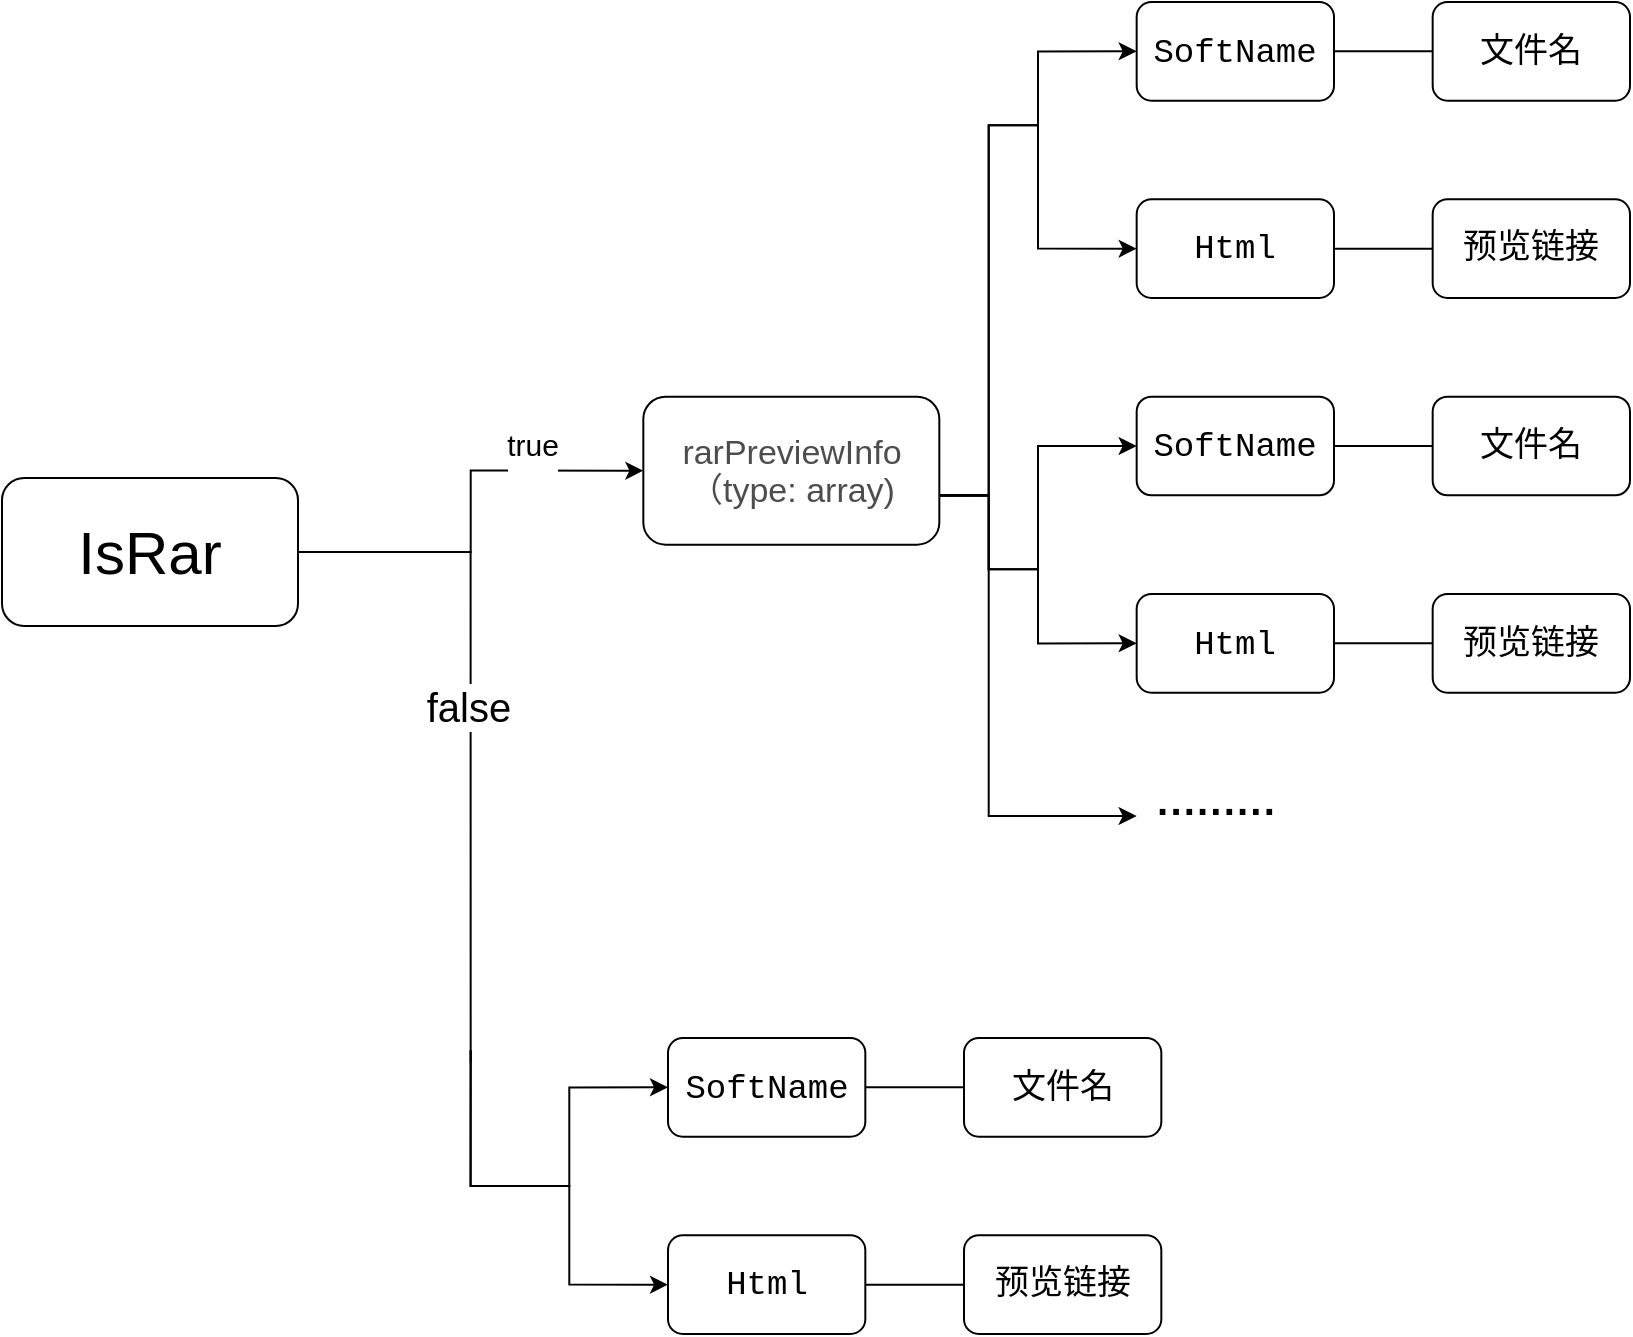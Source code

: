 <mxfile version="18.0.1" type="device"><diagram id="JlMTTUAl3hiSqVjWN_ON" name="第 1 页"><mxGraphModel dx="1887" dy="1180" grid="1" gridSize="10" guides="1" tooltips="1" connect="1" arrows="1" fold="1" page="1" pageScale="1" pageWidth="1169" pageHeight="827" math="0" shadow="0"><root><mxCell id="0"/><mxCell id="1" parent="0"/><mxCell id="w5JvIcHMsxZx27GaIgtG-39" value="" style="group" vertex="1" connectable="0" parent="1"><mxGeometry x="178" y="81" width="814" height="666" as="geometry"/></mxCell><mxCell id="w5JvIcHMsxZx27GaIgtG-26" style="edgeStyle=orthogonalEdgeStyle;rounded=0;orthogonalLoop=1;jettySize=auto;html=1;fontFamily=Helvetica;fontSize=20;fontColor=#000000;endArrow=none;endFill=0;" edge="1" parent="w5JvIcHMsxZx27GaIgtG-39" source="w5JvIcHMsxZx27GaIgtG-1"><mxGeometry relative="1" as="geometry"><mxPoint x="234.333" y="530.333" as="targetPoint"/><Array as="points"><mxPoint x="234.333" y="275.033"/></Array></mxGeometry></mxCell><mxCell id="w5JvIcHMsxZx27GaIgtG-27" value="false" style="edgeLabel;html=1;align=center;verticalAlign=middle;resizable=0;points=[];fontSize=20;fontFamily=Helvetica;fontColor=#000000;" vertex="1" connectable="0" parent="w5JvIcHMsxZx27GaIgtG-26"><mxGeometry x="-0.108" y="-2" relative="1" as="geometry"><mxPoint y="11" as="offset"/></mxGeometry></mxCell><mxCell id="w5JvIcHMsxZx27GaIgtG-1" value="&lt;font style=&quot;font-size: 30px;&quot;&gt;IsRar&lt;/font&gt;" style="rounded=1;whiteSpace=wrap;html=1;" vertex="1" parent="w5JvIcHMsxZx27GaIgtG-39"><mxGeometry y="238.033" width="148" height="74" as="geometry"/></mxCell><mxCell id="w5JvIcHMsxZx27GaIgtG-5" style="edgeStyle=orthogonalEdgeStyle;rounded=0;orthogonalLoop=1;jettySize=auto;html=1;fontFamily=Helvetica;fontSize=17;fontColor=#4D4D4D;entryX=0;entryY=0.5;entryDx=0;entryDy=0;" edge="1" parent="w5JvIcHMsxZx27GaIgtG-39" target="w5JvIcHMsxZx27GaIgtG-6"><mxGeometry relative="1" as="geometry"><mxPoint x="542.667" y="-12.333" as="targetPoint"/><mxPoint x="481" y="246.667" as="sourcePoint"/><Array as="points"><mxPoint x="468.667" y="246.667"/><mxPoint x="493.333" y="246.667"/><mxPoint x="493.333" y="61.667"/><mxPoint x="518" y="61.667"/><mxPoint x="518" y="24.667"/></Array></mxGeometry></mxCell><mxCell id="w5JvIcHMsxZx27GaIgtG-13" style="edgeStyle=orthogonalEdgeStyle;rounded=0;orthogonalLoop=1;jettySize=auto;html=1;entryX=0;entryY=0.5;entryDx=0;entryDy=0;fontFamily=Helvetica;fontSize=17;fontColor=#000000;endArrow=classic;endFill=1;" edge="1" parent="w5JvIcHMsxZx27GaIgtG-39" target="w5JvIcHMsxZx27GaIgtG-11"><mxGeometry relative="1" as="geometry"><mxPoint x="481" y="246.667" as="sourcePoint"/><Array as="points"><mxPoint x="468.667" y="246.667"/><mxPoint x="493.333" y="246.667"/><mxPoint x="493.333" y="61.667"/><mxPoint x="518" y="61.667"/><mxPoint x="518" y="123.333"/></Array></mxGeometry></mxCell><mxCell id="w5JvIcHMsxZx27GaIgtG-23" style="edgeStyle=orthogonalEdgeStyle;rounded=0;orthogonalLoop=1;jettySize=auto;html=1;fontFamily=Helvetica;fontSize=17;fontColor=#000000;endArrow=classic;endFill=1;" edge="1" parent="w5JvIcHMsxZx27GaIgtG-39"><mxGeometry relative="1" as="geometry"><mxPoint x="567.333" y="407.0" as="targetPoint"/><mxPoint x="481" y="246.667" as="sourcePoint"/><Array as="points"><mxPoint x="468.667" y="246.667"/><mxPoint x="493.333" y="246.667"/><mxPoint x="493.333" y="407"/></Array></mxGeometry></mxCell><mxCell id="w5JvIcHMsxZx27GaIgtG-4" value="&lt;div style=&quot;font-size: 17px; line-height: 19px;&quot;&gt;&lt;font color=&quot;#4d4d4d&quot; style=&quot;font-size: 17px;&quot;&gt;rarPreviewInfo&lt;/font&gt;&lt;/div&gt;&lt;div style=&quot;font-size: 17px; line-height: 19px;&quot;&gt;&lt;font color=&quot;#4d4d4d&quot; style=&quot;font-size: 17px;&quot;&gt;（type: array)&lt;/font&gt;&lt;/div&gt;" style="rounded=1;whiteSpace=wrap;html=1;fontSize=17;fillColor=none;" vertex="1" parent="w5JvIcHMsxZx27GaIgtG-39"><mxGeometry x="320.667" y="197.333" width="148" height="74" as="geometry"/></mxCell><mxCell id="w5JvIcHMsxZx27GaIgtG-2" style="edgeStyle=orthogonalEdgeStyle;rounded=0;orthogonalLoop=1;jettySize=auto;html=1;fontSize=30;entryX=0;entryY=0.5;entryDx=0;entryDy=0;exitX=1;exitY=0.5;exitDx=0;exitDy=0;" edge="1" parent="w5JvIcHMsxZx27GaIgtG-39" source="w5JvIcHMsxZx27GaIgtG-1" target="w5JvIcHMsxZx27GaIgtG-4"><mxGeometry relative="1" as="geometry"><mxPoint x="320.667" y="139.367" as="targetPoint"/><Array as="points"><mxPoint x="234.333" y="275.033"/><mxPoint x="234.333" y="234.333"/></Array></mxGeometry></mxCell><mxCell id="w5JvIcHMsxZx27GaIgtG-3" value="&lt;span style=&quot;font-size: 15px;&quot;&gt;true&lt;br&gt;&lt;/span&gt;" style="edgeLabel;html=1;align=center;verticalAlign=middle;resizable=0;points=[];fontSize=30;" vertex="1" connectable="0" parent="w5JvIcHMsxZx27GaIgtG-2"><mxGeometry x="0.1" relative="1" as="geometry"><mxPoint x="30" y="-28" as="offset"/></mxGeometry></mxCell><mxCell id="w5JvIcHMsxZx27GaIgtG-6" value="&lt;div style=&quot;font-family: Consolas, &amp;quot;Courier New&amp;quot;, monospace; font-size: 17px; line-height: 19px;&quot;&gt;&lt;font style=&quot;font-size: 17px;&quot; color=&quot;#000000&quot;&gt;SoftName&lt;/font&gt;&lt;/div&gt;" style="rounded=1;whiteSpace=wrap;html=1;labelBackgroundColor=none;fontFamily=Helvetica;fontSize=17;fontColor=#4D4D4D;fillColor=none;" vertex="1" parent="w5JvIcHMsxZx27GaIgtG-39"><mxGeometry x="567.333" width="98.667" height="49.333" as="geometry"/></mxCell><mxCell id="w5JvIcHMsxZx27GaIgtG-7" value="&lt;div style=&quot;font-family: Consolas, &amp;quot;Courier New&amp;quot;, monospace; font-size: 17px; line-height: 19px;&quot;&gt;&lt;font color=&quot;#000000&quot; style=&quot;font-size: 17px;&quot;&gt;文件名&lt;/font&gt;&lt;/div&gt;" style="rounded=1;whiteSpace=wrap;html=1;labelBackgroundColor=none;fontFamily=Helvetica;fontSize=17;fontColor=#4D4D4D;fillColor=none;" vertex="1" parent="w5JvIcHMsxZx27GaIgtG-39"><mxGeometry x="715.333" width="98.667" height="49.333" as="geometry"/></mxCell><mxCell id="w5JvIcHMsxZx27GaIgtG-8" value="" style="edgeStyle=orthogonalEdgeStyle;rounded=0;orthogonalLoop=1;jettySize=auto;html=1;fontFamily=Helvetica;fontSize=17;fontColor=#000000;endArrow=none;endFill=0;" edge="1" parent="w5JvIcHMsxZx27GaIgtG-39" source="w5JvIcHMsxZx27GaIgtG-6" target="w5JvIcHMsxZx27GaIgtG-7"><mxGeometry relative="1" as="geometry"/></mxCell><mxCell id="w5JvIcHMsxZx27GaIgtG-11" value="&lt;div style=&quot;font-family: Consolas, &amp;quot;Courier New&amp;quot;, monospace; font-size: 17px; line-height: 19px;&quot;&gt;&lt;font style=&quot;font-size: 17px;&quot; color=&quot;#000000&quot;&gt;Html&lt;/font&gt;&lt;/div&gt;" style="rounded=1;whiteSpace=wrap;html=1;labelBackgroundColor=none;fontFamily=Helvetica;fontSize=17;fontColor=#4D4D4D;fillColor=none;" vertex="1" parent="w5JvIcHMsxZx27GaIgtG-39"><mxGeometry x="567.333" y="98.667" width="98.667" height="49.333" as="geometry"/></mxCell><mxCell id="w5JvIcHMsxZx27GaIgtG-12" value="&lt;div style=&quot;font-family: Consolas, &amp;quot;Courier New&amp;quot;, monospace; font-size: 17px; line-height: 19px;&quot;&gt;&lt;font color=&quot;#000000&quot; style=&quot;font-size: 17px;&quot;&gt;预览链接&lt;/font&gt;&lt;/div&gt;" style="rounded=1;whiteSpace=wrap;html=1;labelBackgroundColor=none;fontFamily=Helvetica;fontSize=17;fontColor=#4D4D4D;fillColor=none;" vertex="1" parent="w5JvIcHMsxZx27GaIgtG-39"><mxGeometry x="715.333" y="98.667" width="98.667" height="49.333" as="geometry"/></mxCell><mxCell id="w5JvIcHMsxZx27GaIgtG-10" value="" style="edgeStyle=orthogonalEdgeStyle;rounded=0;orthogonalLoop=1;jettySize=auto;html=1;fontFamily=Helvetica;fontSize=17;fontColor=#000000;endArrow=none;endFill=0;" edge="1" source="w5JvIcHMsxZx27GaIgtG-11" target="w5JvIcHMsxZx27GaIgtG-12" parent="w5JvIcHMsxZx27GaIgtG-39"><mxGeometry relative="1" as="geometry"/></mxCell><mxCell id="w5JvIcHMsxZx27GaIgtG-14" style="edgeStyle=orthogonalEdgeStyle;rounded=0;orthogonalLoop=1;jettySize=auto;html=1;fontFamily=Helvetica;fontSize=17;fontColor=#4D4D4D;entryX=0;entryY=0.5;entryDx=0;entryDy=0;" edge="1" target="w5JvIcHMsxZx27GaIgtG-17" parent="w5JvIcHMsxZx27GaIgtG-39"><mxGeometry relative="1" as="geometry"><mxPoint x="542.667" y="209.667" as="targetPoint"/><mxPoint x="493.333" y="246.667" as="sourcePoint"/><Array as="points"><mxPoint x="468.667" y="246.667"/><mxPoint x="493.333" y="246.667"/><mxPoint x="493.333" y="283.667"/><mxPoint x="518" y="283.667"/><mxPoint x="518" y="222"/></Array></mxGeometry></mxCell><mxCell id="w5JvIcHMsxZx27GaIgtG-15" style="edgeStyle=orthogonalEdgeStyle;rounded=0;orthogonalLoop=1;jettySize=auto;html=1;entryX=0;entryY=0.5;entryDx=0;entryDy=0;fontFamily=Helvetica;fontSize=17;fontColor=#000000;endArrow=classic;endFill=1;" edge="1" target="w5JvIcHMsxZx27GaIgtG-20" parent="w5JvIcHMsxZx27GaIgtG-39"><mxGeometry relative="1" as="geometry"><mxPoint x="481" y="246.667" as="sourcePoint"/><Array as="points"><mxPoint x="468.667" y="246.667"/><mxPoint x="493.333" y="246.667"/><mxPoint x="493.333" y="283.667"/><mxPoint x="518" y="283.667"/><mxPoint x="518" y="320.667"/></Array></mxGeometry></mxCell><mxCell id="w5JvIcHMsxZx27GaIgtG-17" value="&lt;div style=&quot;font-family: Consolas, &amp;quot;Courier New&amp;quot;, monospace; font-size: 17px; line-height: 19px;&quot;&gt;&lt;font style=&quot;font-size: 17px;&quot; color=&quot;#000000&quot;&gt;SoftName&lt;/font&gt;&lt;/div&gt;" style="rounded=1;whiteSpace=wrap;html=1;labelBackgroundColor=none;fontFamily=Helvetica;fontSize=17;fontColor=#4D4D4D;fillColor=none;" vertex="1" parent="w5JvIcHMsxZx27GaIgtG-39"><mxGeometry x="567.333" y="197.333" width="98.667" height="49.333" as="geometry"/></mxCell><mxCell id="w5JvIcHMsxZx27GaIgtG-18" value="&lt;div style=&quot;font-family: Consolas, &amp;quot;Courier New&amp;quot;, monospace; font-size: 17px; line-height: 19px;&quot;&gt;&lt;font color=&quot;#000000&quot; style=&quot;font-size: 17px;&quot;&gt;文件名&lt;/font&gt;&lt;/div&gt;" style="rounded=1;whiteSpace=wrap;html=1;labelBackgroundColor=none;fontFamily=Helvetica;fontSize=17;fontColor=#4D4D4D;fillColor=none;" vertex="1" parent="w5JvIcHMsxZx27GaIgtG-39"><mxGeometry x="715.333" y="197.333" width="98.667" height="49.333" as="geometry"/></mxCell><mxCell id="w5JvIcHMsxZx27GaIgtG-16" value="" style="edgeStyle=orthogonalEdgeStyle;rounded=0;orthogonalLoop=1;jettySize=auto;html=1;fontFamily=Helvetica;fontSize=17;fontColor=#000000;endArrow=none;endFill=0;" edge="1" source="w5JvIcHMsxZx27GaIgtG-17" target="w5JvIcHMsxZx27GaIgtG-18" parent="w5JvIcHMsxZx27GaIgtG-39"><mxGeometry relative="1" as="geometry"/></mxCell><mxCell id="w5JvIcHMsxZx27GaIgtG-20" value="&lt;div style=&quot;font-family: Consolas, &amp;quot;Courier New&amp;quot;, monospace; font-size: 17px; line-height: 19px;&quot;&gt;&lt;font style=&quot;font-size: 17px;&quot; color=&quot;#000000&quot;&gt;Html&lt;/font&gt;&lt;/div&gt;" style="rounded=1;whiteSpace=wrap;html=1;labelBackgroundColor=none;fontFamily=Helvetica;fontSize=17;fontColor=#4D4D4D;fillColor=none;" vertex="1" parent="w5JvIcHMsxZx27GaIgtG-39"><mxGeometry x="567.333" y="296" width="98.667" height="49.333" as="geometry"/></mxCell><mxCell id="w5JvIcHMsxZx27GaIgtG-21" value="&lt;div style=&quot;font-family: Consolas, &amp;quot;Courier New&amp;quot;, monospace; font-size: 17px; line-height: 19px;&quot;&gt;&lt;font color=&quot;#000000&quot; style=&quot;font-size: 17px;&quot;&gt;预览链接&lt;/font&gt;&lt;/div&gt;" style="rounded=1;whiteSpace=wrap;html=1;labelBackgroundColor=none;fontFamily=Helvetica;fontSize=17;fontColor=#4D4D4D;fillColor=none;" vertex="1" parent="w5JvIcHMsxZx27GaIgtG-39"><mxGeometry x="715.333" y="296" width="98.667" height="49.333" as="geometry"/></mxCell><mxCell id="w5JvIcHMsxZx27GaIgtG-19" value="" style="edgeStyle=orthogonalEdgeStyle;rounded=0;orthogonalLoop=1;jettySize=auto;html=1;fontFamily=Helvetica;fontSize=17;fontColor=#000000;endArrow=none;endFill=0;" edge="1" source="w5JvIcHMsxZx27GaIgtG-20" target="w5JvIcHMsxZx27GaIgtG-21" parent="w5JvIcHMsxZx27GaIgtG-39"><mxGeometry relative="1" as="geometry"/></mxCell><mxCell id="w5JvIcHMsxZx27GaIgtG-25" value="&lt;font style=&quot;font-size: 20px;&quot;&gt;·········&lt;/font&gt;" style="text;html=1;align=center;verticalAlign=middle;resizable=0;points=[];autosize=1;strokeColor=none;fillColor=none;fontSize=20;fontFamily=Helvetica;fontColor=#000000;fontStyle=1" vertex="1" parent="w5JvIcHMsxZx27GaIgtG-39"><mxGeometry x="567.333" y="388.5" width="80" height="30" as="geometry"/></mxCell><mxCell id="w5JvIcHMsxZx27GaIgtG-29" value="&lt;div style=&quot;font-family: Consolas, &amp;quot;Courier New&amp;quot;, monospace; font-size: 17px; line-height: 19px;&quot;&gt;&lt;font style=&quot;font-size: 17px;&quot; color=&quot;#000000&quot;&gt;SoftName&lt;/font&gt;&lt;/div&gt;" style="rounded=1;whiteSpace=wrap;html=1;labelBackgroundColor=none;fontFamily=Helvetica;fontSize=17;fontColor=#4D4D4D;fillColor=none;" vertex="1" parent="w5JvIcHMsxZx27GaIgtG-39"><mxGeometry x="333" y="518" width="98.667" height="49.333" as="geometry"/></mxCell><mxCell id="w5JvIcHMsxZx27GaIgtG-30" value="&lt;div style=&quot;font-family: Consolas, &amp;quot;Courier New&amp;quot;, monospace; font-size: 17px; line-height: 19px;&quot;&gt;&lt;font color=&quot;#000000&quot; style=&quot;font-size: 17px;&quot;&gt;文件名&lt;/font&gt;&lt;/div&gt;" style="rounded=1;whiteSpace=wrap;html=1;labelBackgroundColor=none;fontFamily=Helvetica;fontSize=17;fontColor=#4D4D4D;fillColor=none;" vertex="1" parent="w5JvIcHMsxZx27GaIgtG-39"><mxGeometry x="481" y="518" width="98.667" height="49.333" as="geometry"/></mxCell><mxCell id="w5JvIcHMsxZx27GaIgtG-28" value="" style="edgeStyle=orthogonalEdgeStyle;rounded=0;orthogonalLoop=1;jettySize=auto;html=1;fontFamily=Helvetica;fontSize=17;fontColor=#000000;endArrow=none;endFill=0;" edge="1" source="w5JvIcHMsxZx27GaIgtG-29" target="w5JvIcHMsxZx27GaIgtG-30" parent="w5JvIcHMsxZx27GaIgtG-39"><mxGeometry relative="1" as="geometry"/></mxCell><mxCell id="w5JvIcHMsxZx27GaIgtG-32" value="&lt;div style=&quot;font-family: Consolas, &amp;quot;Courier New&amp;quot;, monospace; font-size: 17px; line-height: 19px;&quot;&gt;&lt;font style=&quot;font-size: 17px;&quot; color=&quot;#000000&quot;&gt;Html&lt;/font&gt;&lt;/div&gt;" style="rounded=1;whiteSpace=wrap;html=1;labelBackgroundColor=none;fontFamily=Helvetica;fontSize=17;fontColor=#4D4D4D;fillColor=none;" vertex="1" parent="w5JvIcHMsxZx27GaIgtG-39"><mxGeometry x="333" y="616.667" width="98.667" height="49.333" as="geometry"/></mxCell><mxCell id="w5JvIcHMsxZx27GaIgtG-33" value="&lt;div style=&quot;font-family: Consolas, &amp;quot;Courier New&amp;quot;, monospace; font-size: 17px; line-height: 19px;&quot;&gt;&lt;font color=&quot;#000000&quot; style=&quot;font-size: 17px;&quot;&gt;预览链接&lt;/font&gt;&lt;/div&gt;" style="rounded=1;whiteSpace=wrap;html=1;labelBackgroundColor=none;fontFamily=Helvetica;fontSize=17;fontColor=#4D4D4D;fillColor=none;" vertex="1" parent="w5JvIcHMsxZx27GaIgtG-39"><mxGeometry x="481" y="616.667" width="98.667" height="49.333" as="geometry"/></mxCell><mxCell id="w5JvIcHMsxZx27GaIgtG-31" value="" style="edgeStyle=orthogonalEdgeStyle;rounded=0;orthogonalLoop=1;jettySize=auto;html=1;fontFamily=Helvetica;fontSize=17;fontColor=#000000;endArrow=none;endFill=0;" edge="1" source="w5JvIcHMsxZx27GaIgtG-32" target="w5JvIcHMsxZx27GaIgtG-33" parent="w5JvIcHMsxZx27GaIgtG-39"><mxGeometry relative="1" as="geometry"/></mxCell><mxCell id="w5JvIcHMsxZx27GaIgtG-37" value="" style="endArrow=classic;html=1;rounded=0;fontFamily=Helvetica;fontSize=20;fontColor=#000000;entryX=0;entryY=0.5;entryDx=0;entryDy=0;edgeStyle=orthogonalEdgeStyle;" edge="1" parent="w5JvIcHMsxZx27GaIgtG-39" target="w5JvIcHMsxZx27GaIgtG-29"><mxGeometry width="50" height="50" relative="1" as="geometry"><mxPoint x="234.333" y="524.167" as="sourcePoint"/><mxPoint x="629" y="339.167" as="targetPoint"/><Array as="points"><mxPoint x="234.333" y="592"/><mxPoint x="283.667" y="592"/><mxPoint x="283.667" y="542.667"/></Array></mxGeometry></mxCell><mxCell id="w5JvIcHMsxZx27GaIgtG-38" value="" style="endArrow=classic;html=1;rounded=0;fontFamily=Helvetica;fontSize=20;fontColor=#000000;entryX=0;entryY=0.5;entryDx=0;entryDy=0;edgeStyle=orthogonalEdgeStyle;" edge="1" parent="w5JvIcHMsxZx27GaIgtG-39" target="w5JvIcHMsxZx27GaIgtG-32"><mxGeometry width="50" height="50" relative="1" as="geometry"><mxPoint x="234.333" y="524.167" as="sourcePoint"/><mxPoint x="296" y="536.5" as="targetPoint"/><Array as="points"><mxPoint x="234.333" y="592"/><mxPoint x="283.667" y="592"/><mxPoint x="283.667" y="641.333"/></Array></mxGeometry></mxCell></root></mxGraphModel></diagram></mxfile>